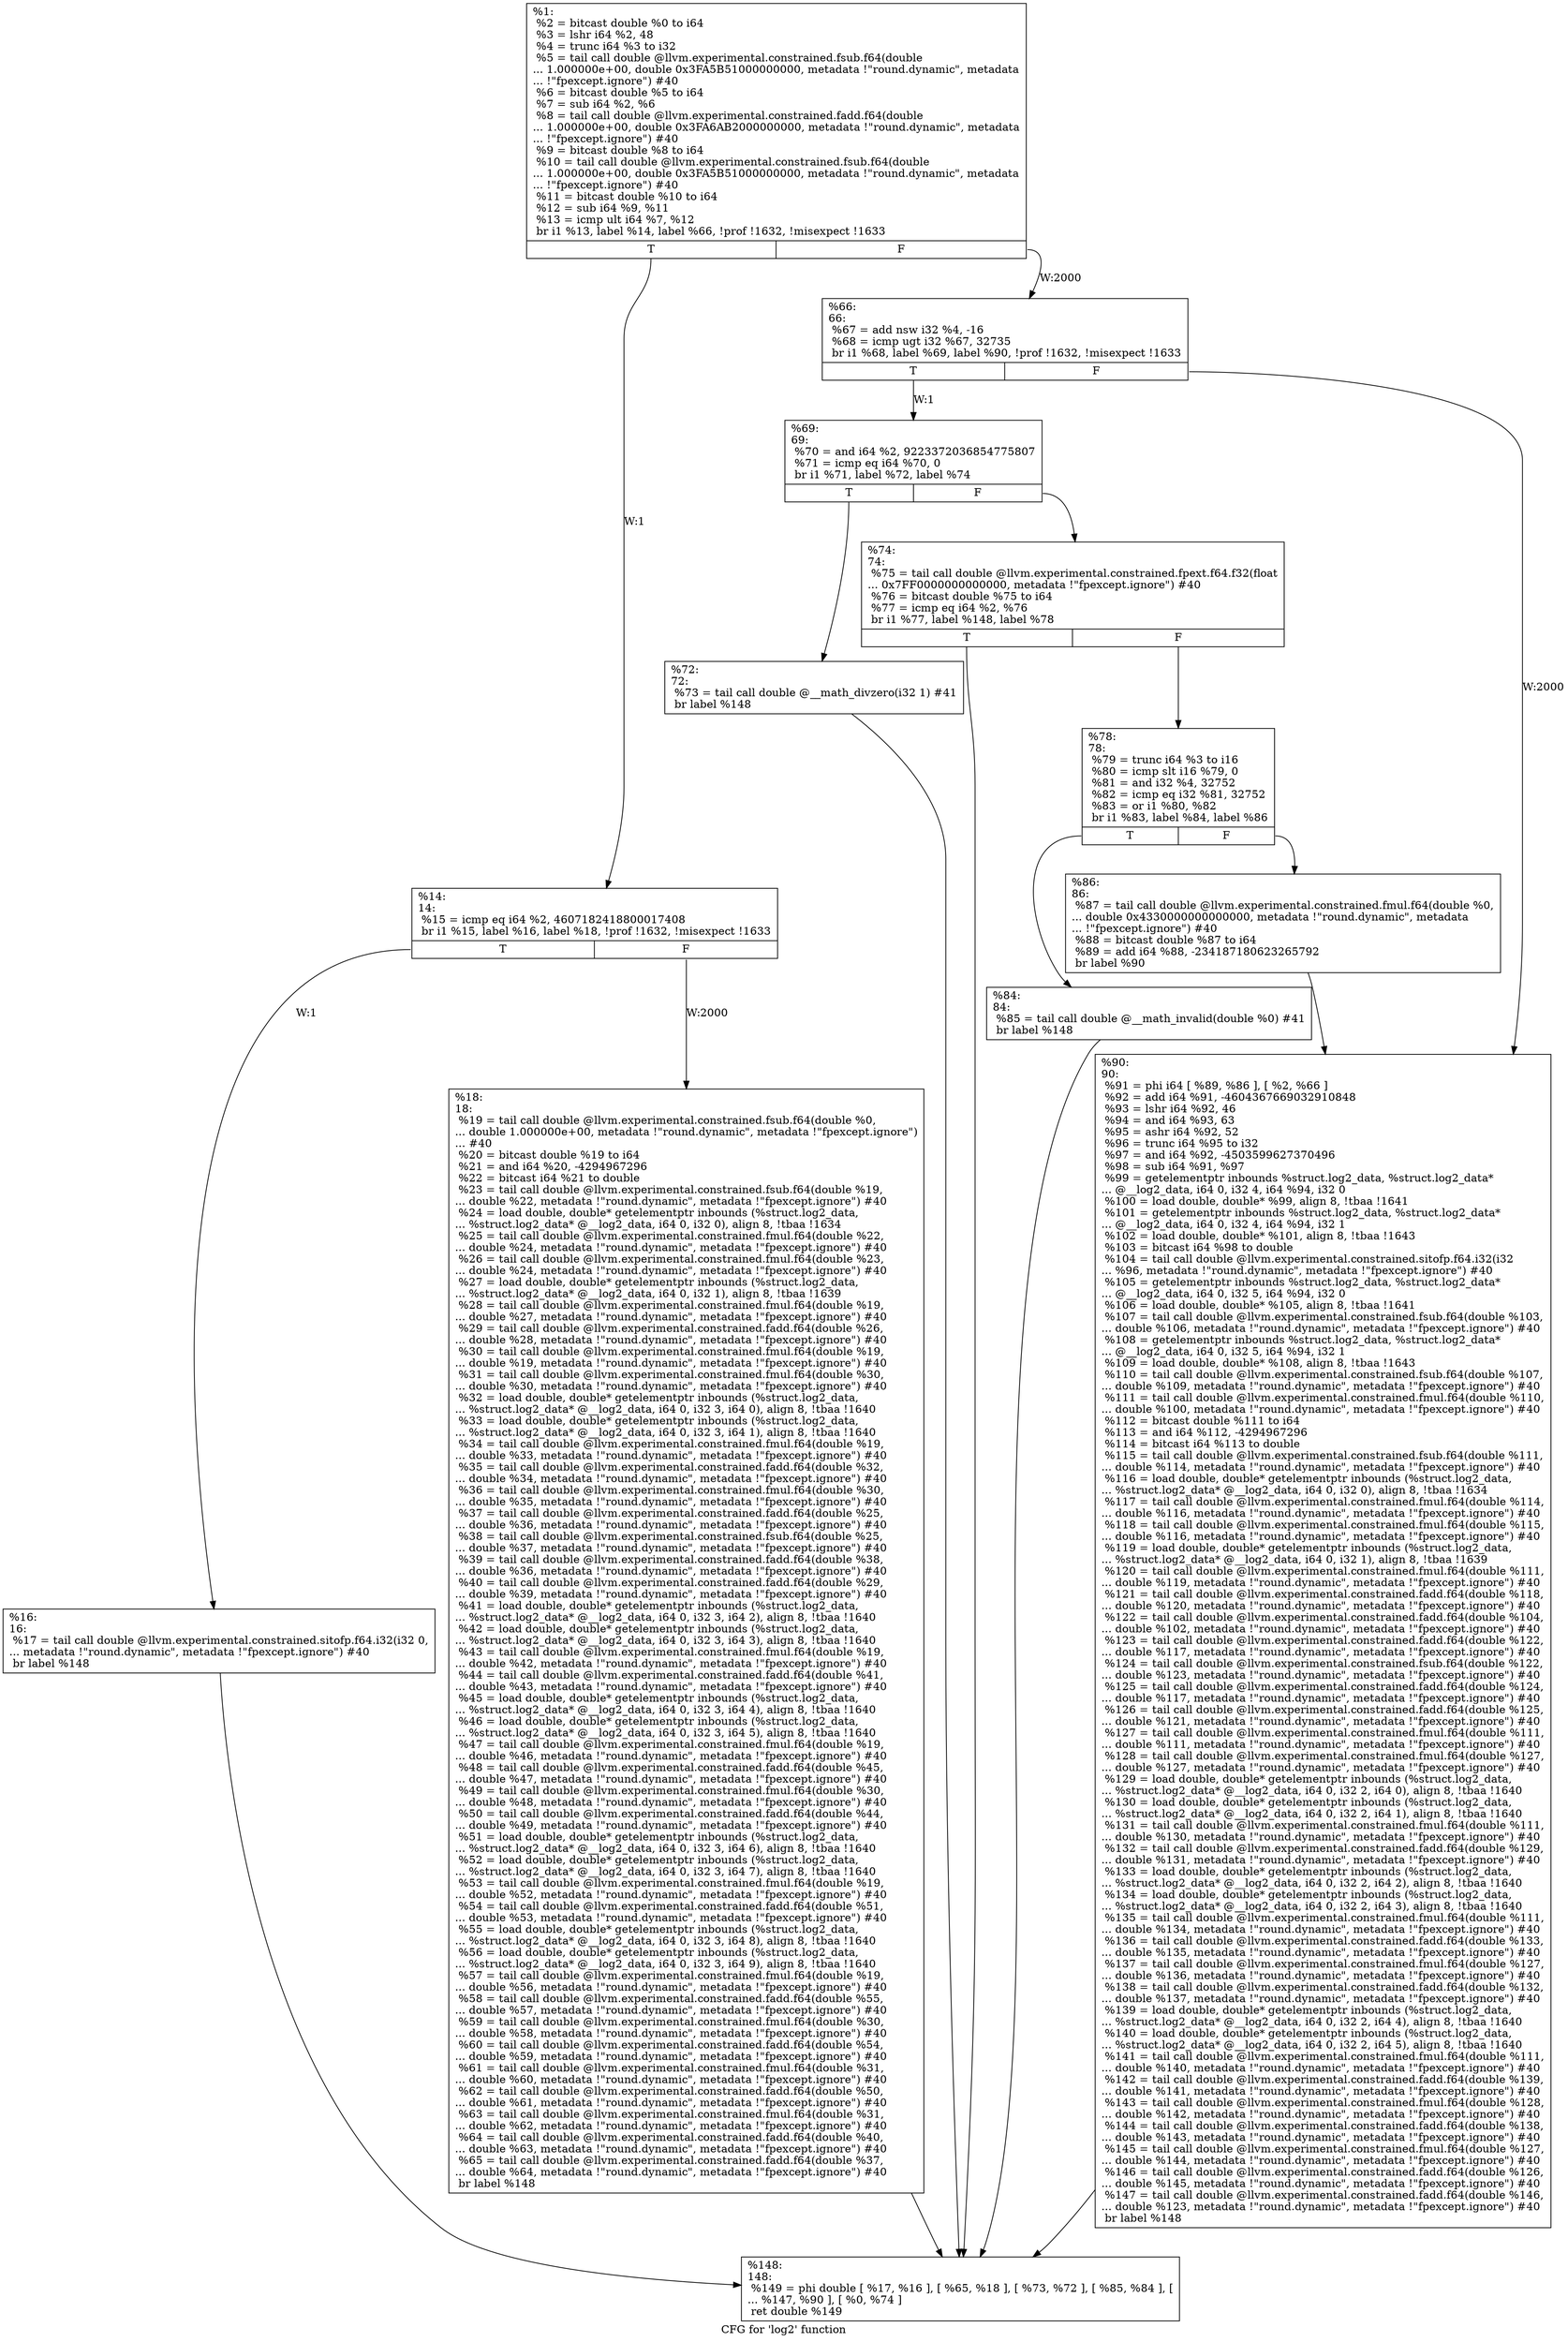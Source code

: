 digraph "CFG for 'log2' function" {
	label="CFG for 'log2' function";

	Node0x1d97ac0 [shape=record,label="{%1:\l  %2 = bitcast double %0 to i64\l  %3 = lshr i64 %2, 48\l  %4 = trunc i64 %3 to i32\l  %5 = tail call double @llvm.experimental.constrained.fsub.f64(double\l... 1.000000e+00, double 0x3FA5B51000000000, metadata !\"round.dynamic\", metadata\l... !\"fpexcept.ignore\") #40\l  %6 = bitcast double %5 to i64\l  %7 = sub i64 %2, %6\l  %8 = tail call double @llvm.experimental.constrained.fadd.f64(double\l... 1.000000e+00, double 0x3FA6AB2000000000, metadata !\"round.dynamic\", metadata\l... !\"fpexcept.ignore\") #40\l  %9 = bitcast double %8 to i64\l  %10 = tail call double @llvm.experimental.constrained.fsub.f64(double\l... 1.000000e+00, double 0x3FA5B51000000000, metadata !\"round.dynamic\", metadata\l... !\"fpexcept.ignore\") #40\l  %11 = bitcast double %10 to i64\l  %12 = sub i64 %9, %11\l  %13 = icmp ult i64 %7, %12\l  br i1 %13, label %14, label %66, !prof !1632, !misexpect !1633\l|{<s0>T|<s1>F}}"];
	Node0x1d97ac0:s0 -> Node0x1d98390[label="W:1"];
	Node0x1d97ac0:s1 -> Node0x1d98480[label="W:2000"];
	Node0x1d98390 [shape=record,label="{%14:\l14:                                               \l  %15 = icmp eq i64 %2, 4607182418800017408\l  br i1 %15, label %16, label %18, !prof !1632, !misexpect !1633\l|{<s0>T|<s1>F}}"];
	Node0x1d98390:s0 -> Node0x1d983e0[label="W:1"];
	Node0x1d98390:s1 -> Node0x1d98430[label="W:2000"];
	Node0x1d983e0 [shape=record,label="{%16:\l16:                                               \l  %17 = tail call double @llvm.experimental.constrained.sitofp.f64.i32(i32 0,\l... metadata !\"round.dynamic\", metadata !\"fpexcept.ignore\") #40\l  br label %148\l}"];
	Node0x1d983e0 -> Node0x1d98700;
	Node0x1d98430 [shape=record,label="{%18:\l18:                                               \l  %19 = tail call double @llvm.experimental.constrained.fsub.f64(double %0,\l... double 1.000000e+00, metadata !\"round.dynamic\", metadata !\"fpexcept.ignore\")\l... #40\l  %20 = bitcast double %19 to i64\l  %21 = and i64 %20, -4294967296\l  %22 = bitcast i64 %21 to double\l  %23 = tail call double @llvm.experimental.constrained.fsub.f64(double %19,\l... double %22, metadata !\"round.dynamic\", metadata !\"fpexcept.ignore\") #40\l  %24 = load double, double* getelementptr inbounds (%struct.log2_data,\l... %struct.log2_data* @__log2_data, i64 0, i32 0), align 8, !tbaa !1634\l  %25 = tail call double @llvm.experimental.constrained.fmul.f64(double %22,\l... double %24, metadata !\"round.dynamic\", metadata !\"fpexcept.ignore\") #40\l  %26 = tail call double @llvm.experimental.constrained.fmul.f64(double %23,\l... double %24, metadata !\"round.dynamic\", metadata !\"fpexcept.ignore\") #40\l  %27 = load double, double* getelementptr inbounds (%struct.log2_data,\l... %struct.log2_data* @__log2_data, i64 0, i32 1), align 8, !tbaa !1639\l  %28 = tail call double @llvm.experimental.constrained.fmul.f64(double %19,\l... double %27, metadata !\"round.dynamic\", metadata !\"fpexcept.ignore\") #40\l  %29 = tail call double @llvm.experimental.constrained.fadd.f64(double %26,\l... double %28, metadata !\"round.dynamic\", metadata !\"fpexcept.ignore\") #40\l  %30 = tail call double @llvm.experimental.constrained.fmul.f64(double %19,\l... double %19, metadata !\"round.dynamic\", metadata !\"fpexcept.ignore\") #40\l  %31 = tail call double @llvm.experimental.constrained.fmul.f64(double %30,\l... double %30, metadata !\"round.dynamic\", metadata !\"fpexcept.ignore\") #40\l  %32 = load double, double* getelementptr inbounds (%struct.log2_data,\l... %struct.log2_data* @__log2_data, i64 0, i32 3, i64 0), align 8, !tbaa !1640\l  %33 = load double, double* getelementptr inbounds (%struct.log2_data,\l... %struct.log2_data* @__log2_data, i64 0, i32 3, i64 1), align 8, !tbaa !1640\l  %34 = tail call double @llvm.experimental.constrained.fmul.f64(double %19,\l... double %33, metadata !\"round.dynamic\", metadata !\"fpexcept.ignore\") #40\l  %35 = tail call double @llvm.experimental.constrained.fadd.f64(double %32,\l... double %34, metadata !\"round.dynamic\", metadata !\"fpexcept.ignore\") #40\l  %36 = tail call double @llvm.experimental.constrained.fmul.f64(double %30,\l... double %35, metadata !\"round.dynamic\", metadata !\"fpexcept.ignore\") #40\l  %37 = tail call double @llvm.experimental.constrained.fadd.f64(double %25,\l... double %36, metadata !\"round.dynamic\", metadata !\"fpexcept.ignore\") #40\l  %38 = tail call double @llvm.experimental.constrained.fsub.f64(double %25,\l... double %37, metadata !\"round.dynamic\", metadata !\"fpexcept.ignore\") #40\l  %39 = tail call double @llvm.experimental.constrained.fadd.f64(double %38,\l... double %36, metadata !\"round.dynamic\", metadata !\"fpexcept.ignore\") #40\l  %40 = tail call double @llvm.experimental.constrained.fadd.f64(double %29,\l... double %39, metadata !\"round.dynamic\", metadata !\"fpexcept.ignore\") #40\l  %41 = load double, double* getelementptr inbounds (%struct.log2_data,\l... %struct.log2_data* @__log2_data, i64 0, i32 3, i64 2), align 8, !tbaa !1640\l  %42 = load double, double* getelementptr inbounds (%struct.log2_data,\l... %struct.log2_data* @__log2_data, i64 0, i32 3, i64 3), align 8, !tbaa !1640\l  %43 = tail call double @llvm.experimental.constrained.fmul.f64(double %19,\l... double %42, metadata !\"round.dynamic\", metadata !\"fpexcept.ignore\") #40\l  %44 = tail call double @llvm.experimental.constrained.fadd.f64(double %41,\l... double %43, metadata !\"round.dynamic\", metadata !\"fpexcept.ignore\") #40\l  %45 = load double, double* getelementptr inbounds (%struct.log2_data,\l... %struct.log2_data* @__log2_data, i64 0, i32 3, i64 4), align 8, !tbaa !1640\l  %46 = load double, double* getelementptr inbounds (%struct.log2_data,\l... %struct.log2_data* @__log2_data, i64 0, i32 3, i64 5), align 8, !tbaa !1640\l  %47 = tail call double @llvm.experimental.constrained.fmul.f64(double %19,\l... double %46, metadata !\"round.dynamic\", metadata !\"fpexcept.ignore\") #40\l  %48 = tail call double @llvm.experimental.constrained.fadd.f64(double %45,\l... double %47, metadata !\"round.dynamic\", metadata !\"fpexcept.ignore\") #40\l  %49 = tail call double @llvm.experimental.constrained.fmul.f64(double %30,\l... double %48, metadata !\"round.dynamic\", metadata !\"fpexcept.ignore\") #40\l  %50 = tail call double @llvm.experimental.constrained.fadd.f64(double %44,\l... double %49, metadata !\"round.dynamic\", metadata !\"fpexcept.ignore\") #40\l  %51 = load double, double* getelementptr inbounds (%struct.log2_data,\l... %struct.log2_data* @__log2_data, i64 0, i32 3, i64 6), align 8, !tbaa !1640\l  %52 = load double, double* getelementptr inbounds (%struct.log2_data,\l... %struct.log2_data* @__log2_data, i64 0, i32 3, i64 7), align 8, !tbaa !1640\l  %53 = tail call double @llvm.experimental.constrained.fmul.f64(double %19,\l... double %52, metadata !\"round.dynamic\", metadata !\"fpexcept.ignore\") #40\l  %54 = tail call double @llvm.experimental.constrained.fadd.f64(double %51,\l... double %53, metadata !\"round.dynamic\", metadata !\"fpexcept.ignore\") #40\l  %55 = load double, double* getelementptr inbounds (%struct.log2_data,\l... %struct.log2_data* @__log2_data, i64 0, i32 3, i64 8), align 8, !tbaa !1640\l  %56 = load double, double* getelementptr inbounds (%struct.log2_data,\l... %struct.log2_data* @__log2_data, i64 0, i32 3, i64 9), align 8, !tbaa !1640\l  %57 = tail call double @llvm.experimental.constrained.fmul.f64(double %19,\l... double %56, metadata !\"round.dynamic\", metadata !\"fpexcept.ignore\") #40\l  %58 = tail call double @llvm.experimental.constrained.fadd.f64(double %55,\l... double %57, metadata !\"round.dynamic\", metadata !\"fpexcept.ignore\") #40\l  %59 = tail call double @llvm.experimental.constrained.fmul.f64(double %30,\l... double %58, metadata !\"round.dynamic\", metadata !\"fpexcept.ignore\") #40\l  %60 = tail call double @llvm.experimental.constrained.fadd.f64(double %54,\l... double %59, metadata !\"round.dynamic\", metadata !\"fpexcept.ignore\") #40\l  %61 = tail call double @llvm.experimental.constrained.fmul.f64(double %31,\l... double %60, metadata !\"round.dynamic\", metadata !\"fpexcept.ignore\") #40\l  %62 = tail call double @llvm.experimental.constrained.fadd.f64(double %50,\l... double %61, metadata !\"round.dynamic\", metadata !\"fpexcept.ignore\") #40\l  %63 = tail call double @llvm.experimental.constrained.fmul.f64(double %31,\l... double %62, metadata !\"round.dynamic\", metadata !\"fpexcept.ignore\") #40\l  %64 = tail call double @llvm.experimental.constrained.fadd.f64(double %40,\l... double %63, metadata !\"round.dynamic\", metadata !\"fpexcept.ignore\") #40\l  %65 = tail call double @llvm.experimental.constrained.fadd.f64(double %37,\l... double %64, metadata !\"round.dynamic\", metadata !\"fpexcept.ignore\") #40\l  br label %148\l}"];
	Node0x1d98430 -> Node0x1d98700;
	Node0x1d98480 [shape=record,label="{%66:\l66:                                               \l  %67 = add nsw i32 %4, -16\l  %68 = icmp ugt i32 %67, 32735\l  br i1 %68, label %69, label %90, !prof !1632, !misexpect !1633\l|{<s0>T|<s1>F}}"];
	Node0x1d98480:s0 -> Node0x1d984d0[label="W:1"];
	Node0x1d98480:s1 -> Node0x1d986b0[label="W:2000"];
	Node0x1d984d0 [shape=record,label="{%69:\l69:                                               \l  %70 = and i64 %2, 9223372036854775807\l  %71 = icmp eq i64 %70, 0\l  br i1 %71, label %72, label %74\l|{<s0>T|<s1>F}}"];
	Node0x1d984d0:s0 -> Node0x1d98520;
	Node0x1d984d0:s1 -> Node0x1d98570;
	Node0x1d98520 [shape=record,label="{%72:\l72:                                               \l  %73 = tail call double @__math_divzero(i32 1) #41\l  br label %148\l}"];
	Node0x1d98520 -> Node0x1d98700;
	Node0x1d98570 [shape=record,label="{%74:\l74:                                               \l  %75 = tail call double @llvm.experimental.constrained.fpext.f64.f32(float\l... 0x7FF0000000000000, metadata !\"fpexcept.ignore\") #40\l  %76 = bitcast double %75 to i64\l  %77 = icmp eq i64 %2, %76\l  br i1 %77, label %148, label %78\l|{<s0>T|<s1>F}}"];
	Node0x1d98570:s0 -> Node0x1d98700;
	Node0x1d98570:s1 -> Node0x1d985c0;
	Node0x1d985c0 [shape=record,label="{%78:\l78:                                               \l  %79 = trunc i64 %3 to i16\l  %80 = icmp slt i16 %79, 0\l  %81 = and i32 %4, 32752\l  %82 = icmp eq i32 %81, 32752\l  %83 = or i1 %80, %82\l  br i1 %83, label %84, label %86\l|{<s0>T|<s1>F}}"];
	Node0x1d985c0:s0 -> Node0x1d98610;
	Node0x1d985c0:s1 -> Node0x1d98660;
	Node0x1d98610 [shape=record,label="{%84:\l84:                                               \l  %85 = tail call double @__math_invalid(double %0) #41\l  br label %148\l}"];
	Node0x1d98610 -> Node0x1d98700;
	Node0x1d98660 [shape=record,label="{%86:\l86:                                               \l  %87 = tail call double @llvm.experimental.constrained.fmul.f64(double %0,\l... double 0x4330000000000000, metadata !\"round.dynamic\", metadata\l... !\"fpexcept.ignore\") #40\l  %88 = bitcast double %87 to i64\l  %89 = add i64 %88, -234187180623265792\l  br label %90\l}"];
	Node0x1d98660 -> Node0x1d986b0;
	Node0x1d986b0 [shape=record,label="{%90:\l90:                                               \l  %91 = phi i64 [ %89, %86 ], [ %2, %66 ]\l  %92 = add i64 %91, -4604367669032910848\l  %93 = lshr i64 %92, 46\l  %94 = and i64 %93, 63\l  %95 = ashr i64 %92, 52\l  %96 = trunc i64 %95 to i32\l  %97 = and i64 %92, -4503599627370496\l  %98 = sub i64 %91, %97\l  %99 = getelementptr inbounds %struct.log2_data, %struct.log2_data*\l... @__log2_data, i64 0, i32 4, i64 %94, i32 0\l  %100 = load double, double* %99, align 8, !tbaa !1641\l  %101 = getelementptr inbounds %struct.log2_data, %struct.log2_data*\l... @__log2_data, i64 0, i32 4, i64 %94, i32 1\l  %102 = load double, double* %101, align 8, !tbaa !1643\l  %103 = bitcast i64 %98 to double\l  %104 = tail call double @llvm.experimental.constrained.sitofp.f64.i32(i32\l... %96, metadata !\"round.dynamic\", metadata !\"fpexcept.ignore\") #40\l  %105 = getelementptr inbounds %struct.log2_data, %struct.log2_data*\l... @__log2_data, i64 0, i32 5, i64 %94, i32 0\l  %106 = load double, double* %105, align 8, !tbaa !1641\l  %107 = tail call double @llvm.experimental.constrained.fsub.f64(double %103,\l... double %106, metadata !\"round.dynamic\", metadata !\"fpexcept.ignore\") #40\l  %108 = getelementptr inbounds %struct.log2_data, %struct.log2_data*\l... @__log2_data, i64 0, i32 5, i64 %94, i32 1\l  %109 = load double, double* %108, align 8, !tbaa !1643\l  %110 = tail call double @llvm.experimental.constrained.fsub.f64(double %107,\l... double %109, metadata !\"round.dynamic\", metadata !\"fpexcept.ignore\") #40\l  %111 = tail call double @llvm.experimental.constrained.fmul.f64(double %110,\l... double %100, metadata !\"round.dynamic\", metadata !\"fpexcept.ignore\") #40\l  %112 = bitcast double %111 to i64\l  %113 = and i64 %112, -4294967296\l  %114 = bitcast i64 %113 to double\l  %115 = tail call double @llvm.experimental.constrained.fsub.f64(double %111,\l... double %114, metadata !\"round.dynamic\", metadata !\"fpexcept.ignore\") #40\l  %116 = load double, double* getelementptr inbounds (%struct.log2_data,\l... %struct.log2_data* @__log2_data, i64 0, i32 0), align 8, !tbaa !1634\l  %117 = tail call double @llvm.experimental.constrained.fmul.f64(double %114,\l... double %116, metadata !\"round.dynamic\", metadata !\"fpexcept.ignore\") #40\l  %118 = tail call double @llvm.experimental.constrained.fmul.f64(double %115,\l... double %116, metadata !\"round.dynamic\", metadata !\"fpexcept.ignore\") #40\l  %119 = load double, double* getelementptr inbounds (%struct.log2_data,\l... %struct.log2_data* @__log2_data, i64 0, i32 1), align 8, !tbaa !1639\l  %120 = tail call double @llvm.experimental.constrained.fmul.f64(double %111,\l... double %119, metadata !\"round.dynamic\", metadata !\"fpexcept.ignore\") #40\l  %121 = tail call double @llvm.experimental.constrained.fadd.f64(double %118,\l... double %120, metadata !\"round.dynamic\", metadata !\"fpexcept.ignore\") #40\l  %122 = tail call double @llvm.experimental.constrained.fadd.f64(double %104,\l... double %102, metadata !\"round.dynamic\", metadata !\"fpexcept.ignore\") #40\l  %123 = tail call double @llvm.experimental.constrained.fadd.f64(double %122,\l... double %117, metadata !\"round.dynamic\", metadata !\"fpexcept.ignore\") #40\l  %124 = tail call double @llvm.experimental.constrained.fsub.f64(double %122,\l... double %123, metadata !\"round.dynamic\", metadata !\"fpexcept.ignore\") #40\l  %125 = tail call double @llvm.experimental.constrained.fadd.f64(double %124,\l... double %117, metadata !\"round.dynamic\", metadata !\"fpexcept.ignore\") #40\l  %126 = tail call double @llvm.experimental.constrained.fadd.f64(double %125,\l... double %121, metadata !\"round.dynamic\", metadata !\"fpexcept.ignore\") #40\l  %127 = tail call double @llvm.experimental.constrained.fmul.f64(double %111,\l... double %111, metadata !\"round.dynamic\", metadata !\"fpexcept.ignore\") #40\l  %128 = tail call double @llvm.experimental.constrained.fmul.f64(double %127,\l... double %127, metadata !\"round.dynamic\", metadata !\"fpexcept.ignore\") #40\l  %129 = load double, double* getelementptr inbounds (%struct.log2_data,\l... %struct.log2_data* @__log2_data, i64 0, i32 2, i64 0), align 8, !tbaa !1640\l  %130 = load double, double* getelementptr inbounds (%struct.log2_data,\l... %struct.log2_data* @__log2_data, i64 0, i32 2, i64 1), align 8, !tbaa !1640\l  %131 = tail call double @llvm.experimental.constrained.fmul.f64(double %111,\l... double %130, metadata !\"round.dynamic\", metadata !\"fpexcept.ignore\") #40\l  %132 = tail call double @llvm.experimental.constrained.fadd.f64(double %129,\l... double %131, metadata !\"round.dynamic\", metadata !\"fpexcept.ignore\") #40\l  %133 = load double, double* getelementptr inbounds (%struct.log2_data,\l... %struct.log2_data* @__log2_data, i64 0, i32 2, i64 2), align 8, !tbaa !1640\l  %134 = load double, double* getelementptr inbounds (%struct.log2_data,\l... %struct.log2_data* @__log2_data, i64 0, i32 2, i64 3), align 8, !tbaa !1640\l  %135 = tail call double @llvm.experimental.constrained.fmul.f64(double %111,\l... double %134, metadata !\"round.dynamic\", metadata !\"fpexcept.ignore\") #40\l  %136 = tail call double @llvm.experimental.constrained.fadd.f64(double %133,\l... double %135, metadata !\"round.dynamic\", metadata !\"fpexcept.ignore\") #40\l  %137 = tail call double @llvm.experimental.constrained.fmul.f64(double %127,\l... double %136, metadata !\"round.dynamic\", metadata !\"fpexcept.ignore\") #40\l  %138 = tail call double @llvm.experimental.constrained.fadd.f64(double %132,\l... double %137, metadata !\"round.dynamic\", metadata !\"fpexcept.ignore\") #40\l  %139 = load double, double* getelementptr inbounds (%struct.log2_data,\l... %struct.log2_data* @__log2_data, i64 0, i32 2, i64 4), align 8, !tbaa !1640\l  %140 = load double, double* getelementptr inbounds (%struct.log2_data,\l... %struct.log2_data* @__log2_data, i64 0, i32 2, i64 5), align 8, !tbaa !1640\l  %141 = tail call double @llvm.experimental.constrained.fmul.f64(double %111,\l... double %140, metadata !\"round.dynamic\", metadata !\"fpexcept.ignore\") #40\l  %142 = tail call double @llvm.experimental.constrained.fadd.f64(double %139,\l... double %141, metadata !\"round.dynamic\", metadata !\"fpexcept.ignore\") #40\l  %143 = tail call double @llvm.experimental.constrained.fmul.f64(double %128,\l... double %142, metadata !\"round.dynamic\", metadata !\"fpexcept.ignore\") #40\l  %144 = tail call double @llvm.experimental.constrained.fadd.f64(double %138,\l... double %143, metadata !\"round.dynamic\", metadata !\"fpexcept.ignore\") #40\l  %145 = tail call double @llvm.experimental.constrained.fmul.f64(double %127,\l... double %144, metadata !\"round.dynamic\", metadata !\"fpexcept.ignore\") #40\l  %146 = tail call double @llvm.experimental.constrained.fadd.f64(double %126,\l... double %145, metadata !\"round.dynamic\", metadata !\"fpexcept.ignore\") #40\l  %147 = tail call double @llvm.experimental.constrained.fadd.f64(double %146,\l... double %123, metadata !\"round.dynamic\", metadata !\"fpexcept.ignore\") #40\l  br label %148\l}"];
	Node0x1d986b0 -> Node0x1d98700;
	Node0x1d98700 [shape=record,label="{%148:\l148:                                              \l  %149 = phi double [ %17, %16 ], [ %65, %18 ], [ %73, %72 ], [ %85, %84 ], [\l... %147, %90 ], [ %0, %74 ]\l  ret double %149\l}"];
}

